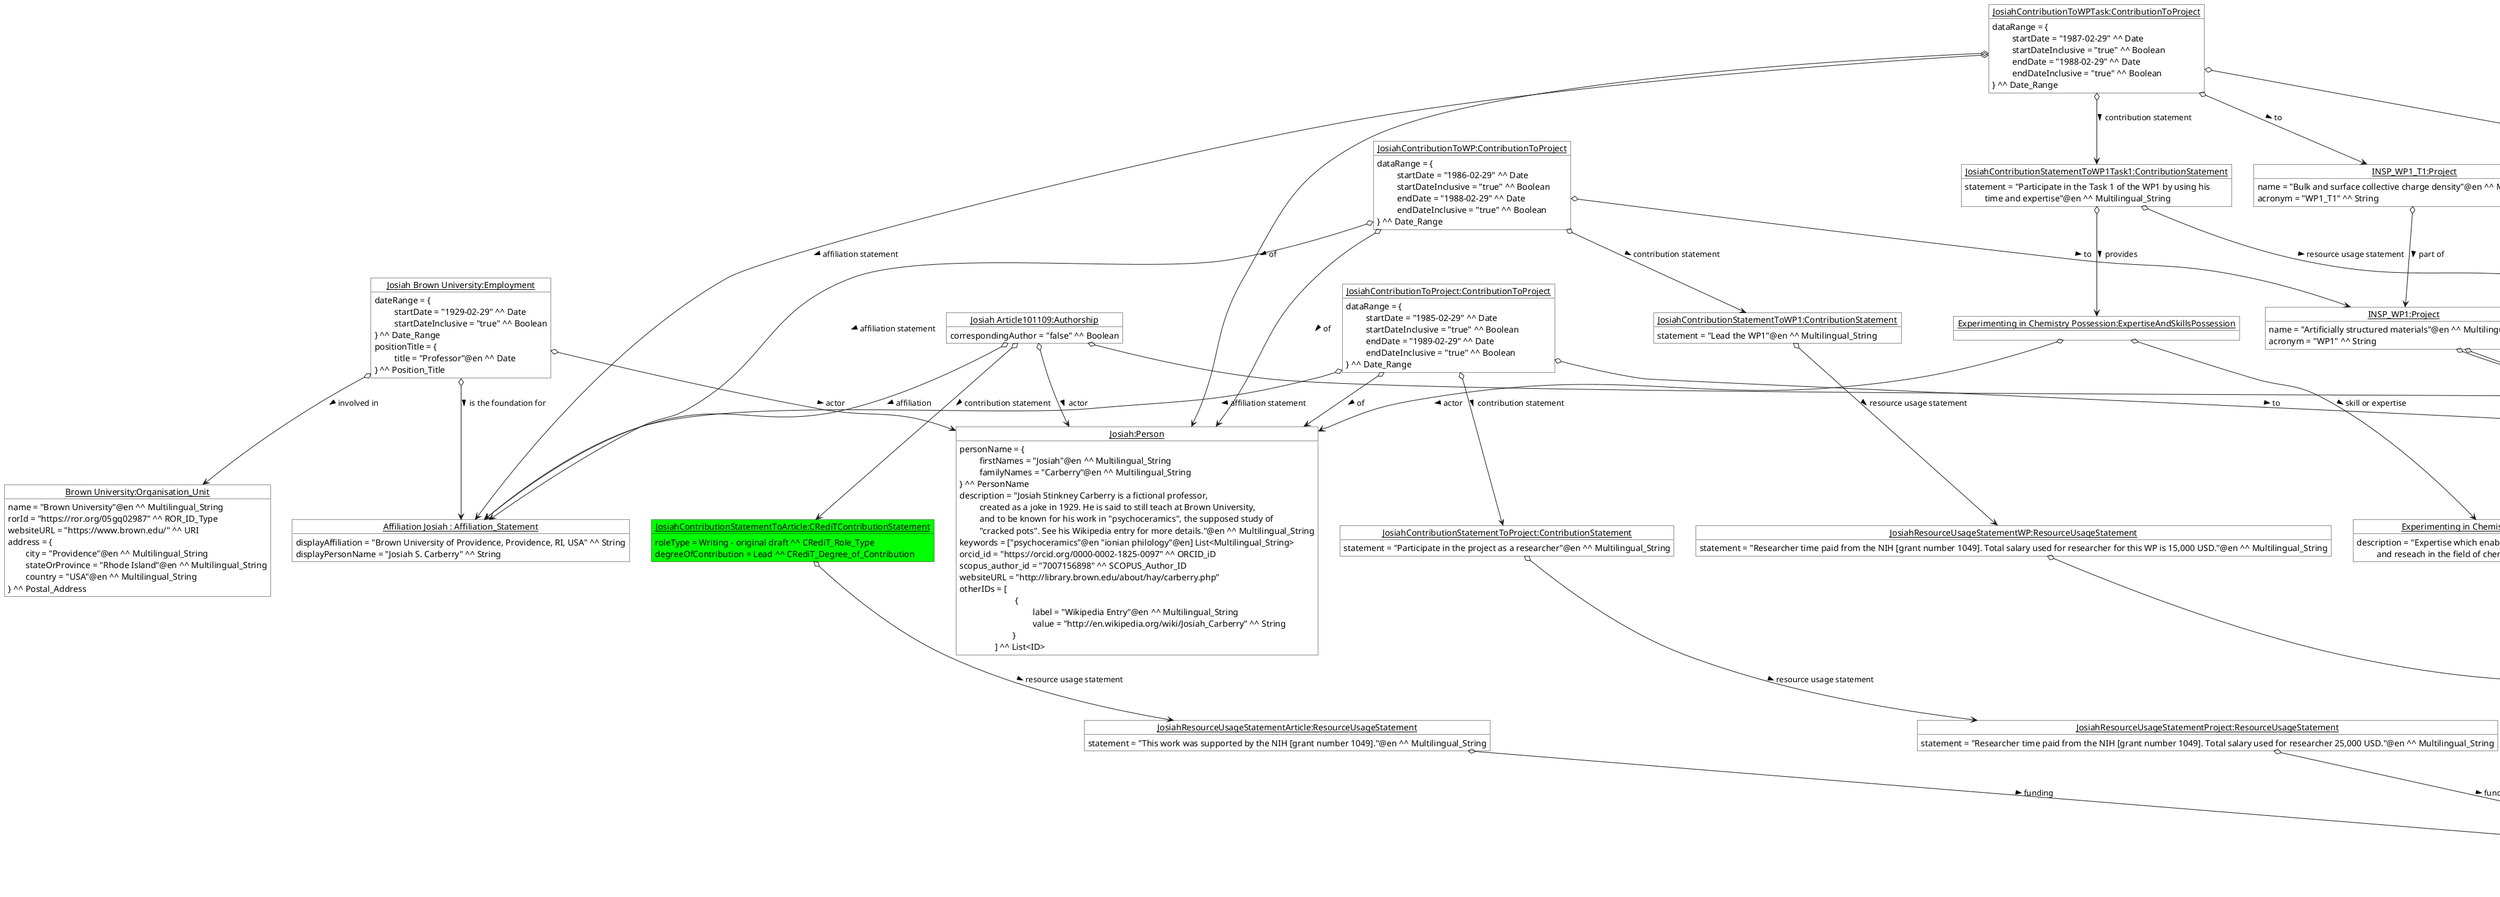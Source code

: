 @startuml


    !startsub persons

        object "<u>Josiah:Person</u>" as Josiah #ffffff {
               personName = {
               \t firstNames = "Josiah"@en ^^ Multilingual_String
               \t familyNames = "Carberry"@en ^^ Multilingual_String
               } ^^ PersonName
               description = "Josiah Stinkney Carberry is a fictional professor,
               \t created as a joke in 1929. He is said to still teach at Brown University,
               \t and to be known for his work in "psychoceramics", the supposed study of
               \t "cracked pots". See his Wikipedia entry for more details."@en ^^ Multilingual_String
               keywords = ["psychoceramics"@en "ionian philology"@en] List<Multilingual_String>
               orcid_id = "https://orcid.org/0000-0002-1825-0097" ^^ ORCID_iD
               scopus_author_id = "7007156898" ^^ SCOPUS_Author_ID
               websiteURL = "http://library.brown.edu/about/hay/carberry.php"
               otherIDs = [
               \t\t\t {
               \t\t\t\t label = "Wikipedia Entry"@en ^^ Multilingual_String
               \t\t\t\t value = "http://en.wikipedia.org/wiki/Josiah_Carberry" ^^ String
               \t\t\t}
               \t\t] ^^ List<ID>
        }

    !endsub

    !startsub expertise

        object "<u>Experimenting in Chemistry:ExpertiseAndSkills</u>" as ExperimentingInChemistry #ffffff {
            description = "Expertise which enables conducting an experiment
            \t and reseach in the field of chemistry"@en ^^ Multilingual_String
        }

        object "<u>Experimenting in Chemistry Possession:ExpertiseAndSkillsPossession</u>" as ExperimentingInChemistryPossession #ffffff {

        }

        ExperimentingInChemistryPossession o--> Josiah : actor >

        ExperimentingInChemistryPossession o--> ExperimentingInChemistry : skill or expertise >

    !endsub

    !startsub institutions

        object "<u>Brown University:Organisation_Unit</u>" as BrownUniversity #ffffff {
                name = "Brown University"@en ^^ Multilingual_String
                rorId = "https://ror.org/05gq02987" ^^ ROR_ID_Type
                websiteURL = "https://www.brown.edu/" ^^ URI
                address = {
                \tcity = "Providence"@en ^^ Multilingual_String
                \tstateOrProvince = "Rhode Island"@en ^^ Multilingual_String
                \tcountry = "USA"@en ^^ Multilingual_String
                } ^^ Postal_Address
        }

    !endsub

    !startsub employments

        object "<u>Josiah Brown University:Employment</u>" as JosiahBrownUniversity #ffffff {
                dateRange = {
                \t startDate = "1929-02-29" ^^ Date
                \t startDateInclusive = "true" ^^ Boolean
                } ^^ Date_Range
                positionTitle = {
                \t title = "Professor"@en ^^ Date
                } ^^ Position_Title
        }

        JosiahBrownUniversity o--> Josiah : actor >

        JosiahBrownUniversity o--> BrownUniversity : involved in >

    !endsub

    !startsub articles

        object "<u>Restricted Access: Restricted Access COAR v.1.0 Accessibility Specification</u>" as RestrictedAccess #00ff00

        object "<u>IEEE_TPS : Journal</u>" as IEEE_TPS #00ff00 {
            title = "IEEE Transactions on Plasma Science"@en ^^ Multilingual_String
            issn = "1939-9375" ^^ ISSN
        }

        object "<u>10.1109/TPS.1987.4316723 : Journal Article</u>" as Article101109 #00ff00 {
                DOI = "10.1109/TPS.1987.4316723" ^^ DOI_Type
                title = "Bulk and surface plasmons in
                \t artificially structured materials"@en ^^ Multilingual_String
                publicationDate = 1987 ^^ Date
                startPage = "394"
                endPage = "410"
                volume = "15"
                number = "4"
        }

        Article101109 o--> IEEE_TPS : source >

        Article101109 o--> RestrictedAccess : accessRights >

    !endsub

    !startsub authorships

         object "<u>Josiah Article101109:Authorship</u>" as JosiahArticle101109 #ffffff {
                 correspondingAuthor = "false" ^^ Boolean
         }

         object "<u>Affiliation Josiah : Affiliation_Statement</u>" as AffiliationJosiah #ffffff {
                 displayAffiliation = "Brown University of Providence, Providence, RI, USA" ^^ String
                 displayPersonName = "Josiah S. Carberry" ^^ String
         }

         JosiahArticle101109 o--> AffiliationJosiah : affiliation >

         JosiahBrownUniversity o--> AffiliationJosiah : is the foundation for >

         JosiahArticle101109 o--> Josiah : actor >

         JosiahArticle101109 o--> Article101109 : document >

         object "<u>John Article101109:Authorship</u>" as JohnArticle101109 #ffffff {
                  correspondingAuthor = "true" ^^ Boolean
         }

         object "<u>Affiliation John Article101109 : Affiliation_Statement</u>" as AffiliationJohnArticle101109 #ffffff {
                  displayAffiliation = "Brown University of Providence, Providence, RI, USA" ^^ String
                  displayPersonName = "John J. Quinn" ^^ String
         }

         JohnArticle101109 o--> AffiliationJohnArticle101109 : affiliation >

         JohnArticle101109 o--> Article101109 : document >


    !endsub

    !startsub project

        object "<u>INSP:Project</u>" as INSP #ffffff {
                 name = "Investigation of novel surface plasmons"@en ^^ Multilingual_String
                 acronym = "INSP" ^^ String
                 dataRange = {
                  \t startDate = "1985-02-29" ^^ Date
                  \t startDateInclusive = "true" ^^ Boolean
                  \t endDate = "1989-02-29" ^^ Date
                  \t endDateInclusive = "true" ^^ Boolean
                  } ^^ Date_Range
        }

        object "<u>INSP_WP1:Project</u>" as INSP_WP1 #ffffff {
                 name = "Artificially structured materials"@en ^^ Multilingual_String
                 acronym = "WP1" ^^ String
        }

        object "<u>INSP_WP1_T1:Project</u>" as INSP_WP1_T1 #ffffff {
                 name = "Bulk and surface collective charge density"@en ^^ Multilingual_String
                 acronym = "WP1_T1" ^^ String
        }

        INSP_WP1_T1 o--> INSP_WP1 : part of >

        INSP_WP1 o--> INSP : part of >

        object "<u>NIH_1049:Funding</u>" as NIH_1049 #ffffff {
                 grantID = 1049 ^^ Grant_ID
                 budget = {
                 \t amount = 1000000 ^^ Decimal
                 \t currencyCode = "USD" ^^ ISO_4217_Alpha_Code
                 } ^^ Monetary_Ammount
        }

        INSP o--> NIH_1049 : funding source >

        object "<u>NIH_1049_WP1:Funding</u>" as NIH_1049_WP1 #ffffff {
                 budget = {
                 \t amount = 200000 ^^ Decimal
                 \t currencyCode = "USD" ^^ ISO_4217_Alpha_Code
                 } ^^ Monetary_Ammount
        }

        INSP_WP1 o--> NIH_1049_WP1 : funding source >

        object "<u>NIH_1049_WP1_Task1:Funding</u>" as NIH_1049_WP1_Task1 #ffffff {
                 budget = {
                 \t amount = 50000 ^^ Decimal
                 \t currencyCode = "USD" ^^ ISO_4217_Alpha_Code
                 } ^^ Monetary_Ammount
        }

        INSP_WP1_T1 o--> NIH_1049_WP1_Task1 : funding source >

        NIH_1049_WP1_Task1 o--> NIH_1049_WP1 : part of >

        NIH_1049_WP1 o--> NIH_1049 : part of >

        object "<u>NIH_1049_dissemination:Funding</u>" as NIH_1049_dissemination #ffffff {
                 budget = {
                 \t amount = 40000 ^^ Decimal
                 \t currencyCode = "USD" ^^ ISO_4217_Alpha_Code
                 } ^^ Monetary_Ammount
        }

        INSP o--> NIH_1049_dissemination : funding source >

        NIH_1049_dissemination o--> NIH_1049 : part of >

    !endsub

    !startsub contributionStatementToArticle

        object "<u>JosiahContributionStatementToArticle:CRediTContributionStatement</u>" as JosiahContributionStatementToArticle #00ff00 {
                 roleType = Writing - original draft ^^ CRediT_Role_Type
                 degreeOfContribution = Lead ^^ CRediT_Degree_of_Contribution
        }

        object "<u>JosiahResourceUsageStatementArticle:ResourceUsageStatement</u>" as JosiahResourceUsageStatementArticle #ffffff {
                 statement = "This work was supported by the NIH [grant number 1049]."@en ^^ Multilingual_String
        }

        JosiahContributionStatementToArticle o--> JosiahResourceUsageStatementArticle : resource usage statement >

        JosiahResourceUsageStatementArticle o--> NIH_1049 : funding >

        JosiahArticle101109 o--> JosiahContributionStatementToArticle : contribution statement >

    !endsub

    !startsub contributionToProject

        object "<u>JosiahContributionToProject:ContributionToProject</u>" as JosiahContributionToProject #ffffff {
                 dataRange = {
                   \t startDate = "1985-02-29" ^^ Date
                   \t startDateInclusive = "true" ^^ Boolean
                   \t endDate = "1989-02-29" ^^ Date
                   \t endDateInclusive = "true" ^^ Boolean
                 } ^^ Date_Range
        }

        JosiahContributionToProject o--> AffiliationJosiah : affiliation statement >

        JosiahContributionToProject o--> Josiah : of >

        JosiahContributionToProject o--> INSP : to >

        object "<u>JosiahContributionToWP:ContributionToProject</u>" as JosiahContributionToWP #ffffff {
                 dataRange = {
                   \t startDate = "1986-02-29" ^^ Date
                   \t startDateInclusive = "true" ^^ Boolean
                   \t endDate = "1988-02-29" ^^ Date
                   \t endDateInclusive = "true" ^^ Boolean
                 } ^^ Date_Range
        }

        JosiahContributionToWP o--> AffiliationJosiah : affiliation statement >

        JosiahContributionToWP o--> Josiah : of >

        JosiahContributionToWP o--> INSP_WP1 : to >

        object "<u>JosiahContributionToWPTask:ContributionToProject</u>" as JosiahContributionToWPTask #ffffff {
                 dataRange = {
                   \t startDate = "1987-02-29" ^^ Date
                   \t startDateInclusive = "true" ^^ Boolean
                   \t endDate = "1988-02-29" ^^ Date
                   \t endDateInclusive = "true" ^^ Boolean
                 } ^^ Date_Range
        }

        JosiahContributionToWPTask o--> AffiliationJosiah : affiliation statement >

        JosiahContributionToWPTask o--> Josiah : of >

        JosiahContributionToWPTask o--> INSP_WP1_T1 : to >

    !endsub

    !startsub contributionStatementToProject

        object "<u>JosiahContributionStatementToProject:ContributionStatement</u>" as JosiahContributionStatementToProject #ffffff {
                 statement = "Participate in the project as a researcher"@en ^^ Multilingual_String
        }

        object "<u>JosiahContributionStatementToWP1:ContributionStatement</u>" as JosiahContributionStatementToWP1 #ffffff {
                 statement = "Lead the WP1"@en ^^ Multilingual_String
        }

        object "<u>JosiahContributionStatementToWP1Task1:ContributionStatement</u>" as JosiahContributionStatementToWP1Task1 #ffffff {
                 statement = "Participate in the Task 1 of the WP1 by using his
                 \t time and expertise"@en ^^ Multilingual_String
        }

        object "<u>JosiahContributionStatementToWP1Task1Article:ContributionStatement</u>" as JosiahContributionStatementToWP1Task1Article #ffffff {
                 statement = "Writting a paper about  artificially structured
                 \t materials"@en ^^ Multilingual_String
        }

        object "<u>JosiahResourceUsageStatementProject:ResourceUsageStatement</u>" as JosiahResourceUsageStatementProject #ffffff {
                 statement = "Researcher time paid from the NIH [grant number 1049]. Total salary used for researcher 25,000 USD."@en ^^ Multilingual_String
        }

        JosiahContributionStatementToProject o--> JosiahResourceUsageStatementProject : resource usage statement >

        JosiahResourceUsageStatementProject o--> NIH_1049 : funding >

        object "<u>JosiahResourceUsageStatementWP:ResourceUsageStatement</u>" as JosiahResourceUsageStatementWP #ffffff {
                 statement = "Researcher time paid from the NIH [grant number 1049]. Total salary used for researcher for this WP is 15,000 USD."@en ^^ Multilingual_String
        }

        JosiahContributionStatementToWP1 o--> JosiahResourceUsageStatementWP : resource usage statement >

        JosiahResourceUsageStatementWP o--> NIH_1049_WP1 : funding >

        object "<u>JosiahResourceUsageStatementTask:ResourceUsageStatement</u>" as JosiahResourceUsageStatementTask #ffffff {
                 statement = "Researcher time paid from the NIH [grant number 1049]. Total salary used for researcher for this Task is 5,000 USD."@en ^^ Multilingual_String
        }

        JosiahContributionStatementToWP1Task1 o--> JosiahResourceUsageStatementTask : resource usage statement >

        JosiahResourceUsageStatementTask o--> NIH_1049_WP1_Task1 : funding >

        JosiahContributionStatementToWP1Task1 o--> ExperimentingInChemistryPossession : provides >

        object "<u>JosiahResourceUsageStatementTaskArticle:ResourceUsageStatement</u>" as JosiahResourceUsageStatementTaskArticle #ffffff {
                 statement = "APC and open-access to article paid from the NIH [grant number 1049]. Total cost 1,000 USD."@en ^^ Multilingual_String
        }

        JosiahContributionStatementToWP1Task1Article o--> JosiahResourceUsageStatementTaskArticle : resource usage statement >

        JosiahResourceUsageStatementTaskArticle o--> NIH_1049_dissemination : funding >

        JosiahContributionStatementToWP1Task1Article o--> Article101109 : provides >

        JosiahContributionToProject o--> JosiahContributionStatementToProject : contribution statement >

        JosiahContributionToWP o--> JosiahContributionStatementToWP1 : contribution statement >

        JosiahContributionToWPTask o--> JosiahContributionStatementToWP1Task1 : contribution statement >

        JosiahContributionToWPTask o--> JosiahContributionStatementToWP1Task1Article : contribution statement >

    !endsub

@enduml